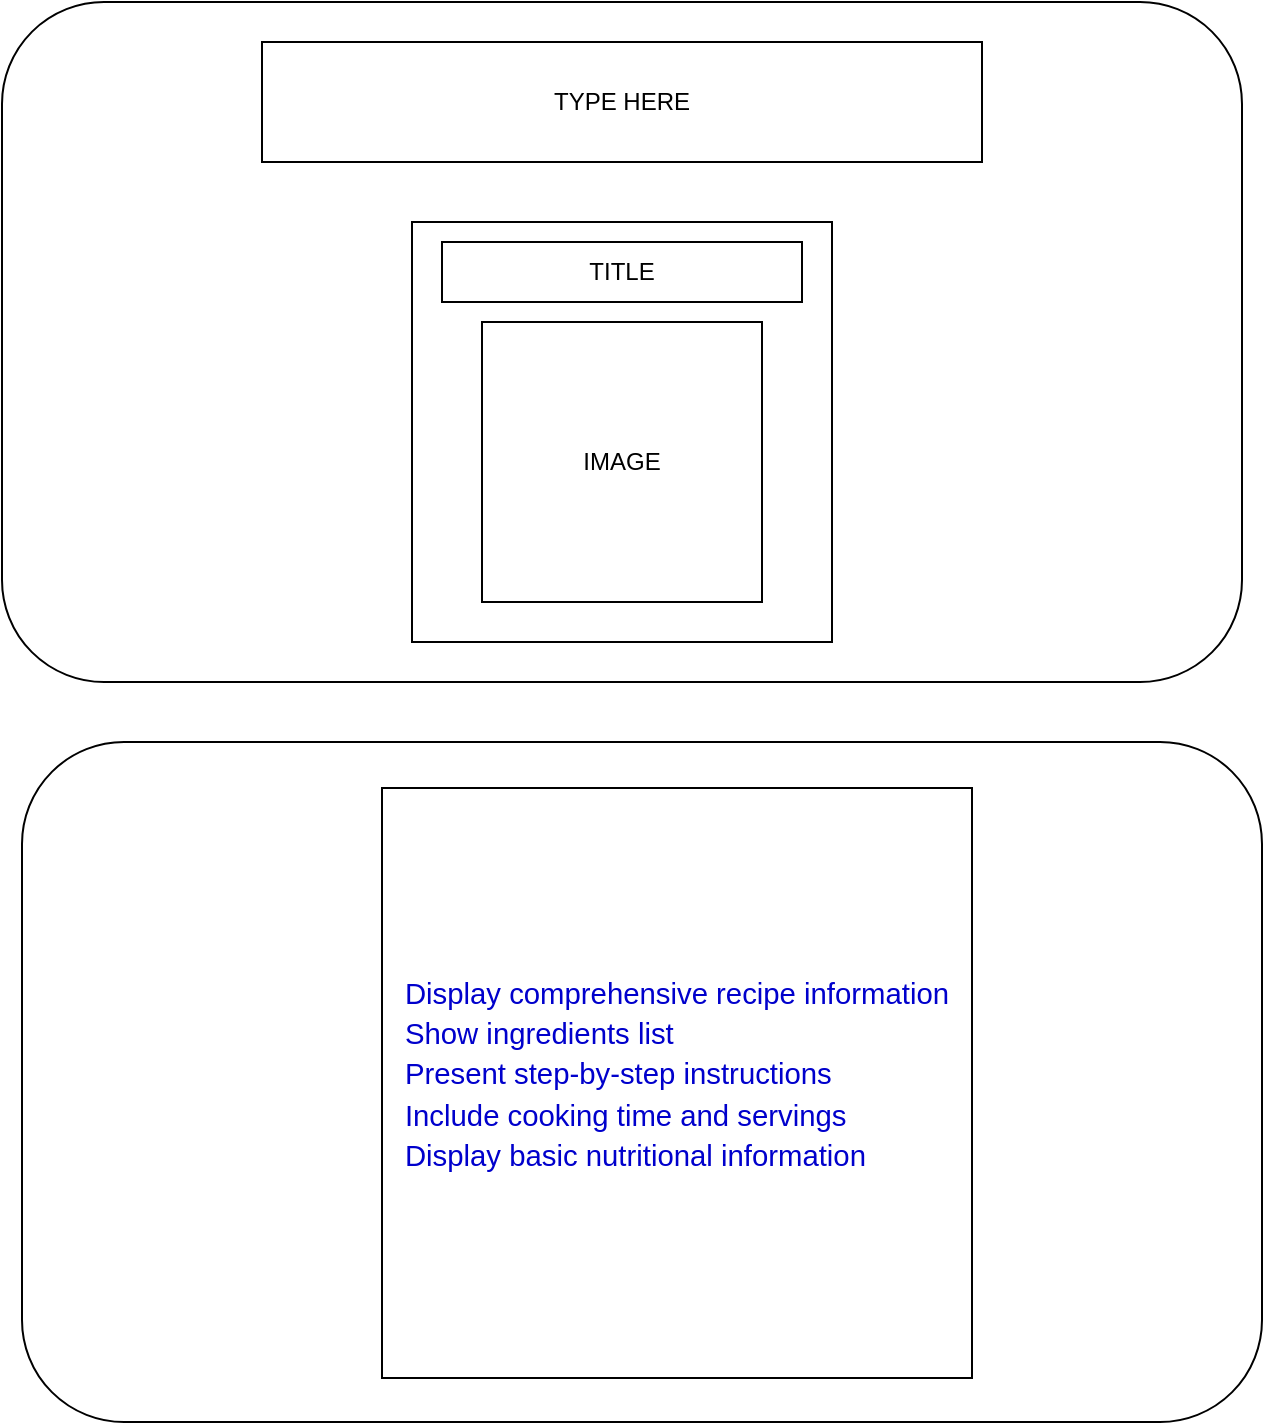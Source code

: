 <mxfile>
    <diagram id="-pT2JcCniQSp9khg3KoX" name="Page-1">
        <mxGraphModel dx="1454" dy="347" grid="1" gridSize="10" guides="1" tooltips="1" connect="1" arrows="1" fold="1" page="1" pageScale="1" pageWidth="850" pageHeight="1100" math="0" shadow="0">
            <root>
                <mxCell id="0"/>
                <mxCell id="1" parent="0"/>
                <mxCell id="2" value="" style="rounded=1;whiteSpace=wrap;html=1;" vertex="1" parent="1">
                    <mxGeometry x="-10" y="10" width="620" height="340" as="geometry"/>
                </mxCell>
                <mxCell id="3" value="TYPE HERE" style="rounded=0;whiteSpace=wrap;html=1;" vertex="1" parent="1">
                    <mxGeometry x="120" y="30" width="360" height="60" as="geometry"/>
                </mxCell>
                <mxCell id="4" value="" style="whiteSpace=wrap;html=1;aspect=fixed;" vertex="1" parent="1">
                    <mxGeometry x="195" y="120" width="210" height="210" as="geometry"/>
                </mxCell>
                <mxCell id="7" value="TITLE" style="rounded=0;whiteSpace=wrap;html=1;" vertex="1" parent="1">
                    <mxGeometry x="210" y="130" width="180" height="30" as="geometry"/>
                </mxCell>
                <mxCell id="8" value="IMAGE" style="whiteSpace=wrap;html=1;aspect=fixed;" vertex="1" parent="1">
                    <mxGeometry x="230" y="170" width="140" height="140" as="geometry"/>
                </mxCell>
                <mxCell id="9" value="" style="rounded=1;whiteSpace=wrap;html=1;" vertex="1" parent="1">
                    <mxGeometry y="380" width="620" height="340" as="geometry"/>
                </mxCell>
                <mxCell id="10" value="&lt;h3 style=&quot;line-height:1.38;margin-top:0pt;margin-bottom:12pt;&quot;&gt;&lt;div style=&quot;text-align: justify;&quot;&gt;&lt;span style=&quot;color: rgb(0, 0, 204); background-color: transparent; font-family: Arial, sans-serif; font-size: 11pt; font-weight: normal;&quot;&gt;&lt;br&gt;&lt;/span&gt;&lt;/div&gt;&lt;div style=&quot;text-align: justify;&quot;&gt;&lt;span style=&quot;color: rgb(0, 0, 204); background-color: transparent; font-family: Arial, sans-serif; font-size: 11pt; font-weight: normal;&quot;&gt;Display comprehensive recipe information&lt;/span&gt;&lt;/div&gt;&lt;div style=&quot;text-align: justify;&quot;&gt;&lt;span style=&quot;background-color: transparent; font-size: 11pt; font-family: Arial, sans-serif; color: rgb(0, 0, 204); font-weight: normal;&quot;&gt;Show ingredients list&lt;/span&gt;&lt;/div&gt;&lt;div style=&quot;text-align: justify;&quot;&gt;&lt;span style=&quot;background-color: transparent; font-size: 11pt; font-family: Arial, sans-serif; color: rgb(0, 0, 204); font-weight: normal;&quot;&gt;Present step-by-step instructions&lt;/span&gt;&lt;/div&gt;&lt;div style=&quot;text-align: justify;&quot;&gt;&lt;span style=&quot;background-color: transparent; font-size: 11pt; font-family: Arial, sans-serif; color: rgb(0, 0, 204); font-weight: normal;&quot;&gt;Include cooking time and servings&lt;/span&gt;&lt;/div&gt;&lt;div style=&quot;text-align: justify;&quot;&gt;&lt;span style=&quot;background-color: transparent; font-size: 11pt; font-family: Arial, sans-serif; color: rgb(0, 0, 204); font-weight: normal;&quot;&gt;Display basic nutritional information&lt;/span&gt;&lt;/div&gt;&lt;/h3&gt;&lt;div style=&quot;text-align: justify;&quot;&gt;&lt;b&gt;&lt;br&gt;&lt;/b&gt;&lt;/div&gt;" style="whiteSpace=wrap;html=1;aspect=fixed;align=center;" vertex="1" parent="1">
                    <mxGeometry x="180" y="403" width="295" height="295" as="geometry"/>
                </mxCell>
            </root>
        </mxGraphModel>
    </diagram>
</mxfile>